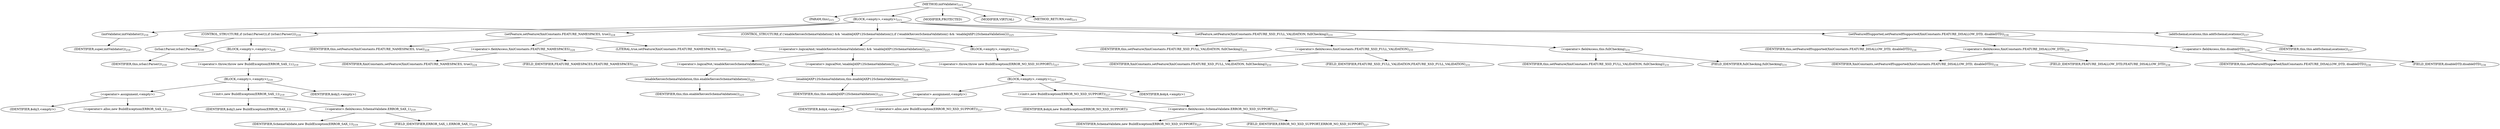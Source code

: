 digraph "initValidator" {  
"347" [label = <(METHOD,initValidator)<SUB>215</SUB>> ]
"29" [label = <(PARAM,this)<SUB>215</SUB>> ]
"348" [label = <(BLOCK,&lt;empty&gt;,&lt;empty&gt;)<SUB>215</SUB>> ]
"349" [label = <(initValidator,initValidator())<SUB>216</SUB>> ]
"350" [label = <(IDENTIFIER,super,initValidator())<SUB>216</SUB>> ]
"351" [label = <(CONTROL_STRUCTURE,if (isSax1Parser()),if (isSax1Parser()))<SUB>218</SUB>> ]
"352" [label = <(isSax1Parser,isSax1Parser())<SUB>218</SUB>> ]
"28" [label = <(IDENTIFIER,this,isSax1Parser())<SUB>218</SUB>> ]
"353" [label = <(BLOCK,&lt;empty&gt;,&lt;empty&gt;)<SUB>218</SUB>> ]
"354" [label = <(&lt;operator&gt;.throw,throw new BuildException(ERROR_SAX_1);)<SUB>219</SUB>> ]
"355" [label = <(BLOCK,&lt;empty&gt;,&lt;empty&gt;)<SUB>219</SUB>> ]
"356" [label = <(&lt;operator&gt;.assignment,&lt;empty&gt;)> ]
"357" [label = <(IDENTIFIER,$obj3,&lt;empty&gt;)> ]
"358" [label = <(&lt;operator&gt;.alloc,new BuildException(ERROR_SAX_1))<SUB>219</SUB>> ]
"359" [label = <(&lt;init&gt;,new BuildException(ERROR_SAX_1))<SUB>219</SUB>> ]
"360" [label = <(IDENTIFIER,$obj3,new BuildException(ERROR_SAX_1))> ]
"361" [label = <(&lt;operator&gt;.fieldAccess,SchemaValidate.ERROR_SAX_1)<SUB>219</SUB>> ]
"362" [label = <(IDENTIFIER,SchemaValidate,new BuildException(ERROR_SAX_1))<SUB>219</SUB>> ]
"363" [label = <(FIELD_IDENTIFIER,ERROR_SAX_1,ERROR_SAX_1)<SUB>219</SUB>> ]
"364" [label = <(IDENTIFIER,$obj3,&lt;empty&gt;)> ]
"365" [label = <(setFeature,setFeature(XmlConstants.FEATURE_NAMESPACES, true))<SUB>224</SUB>> ]
"30" [label = <(IDENTIFIER,this,setFeature(XmlConstants.FEATURE_NAMESPACES, true))<SUB>224</SUB>> ]
"366" [label = <(&lt;operator&gt;.fieldAccess,XmlConstants.FEATURE_NAMESPACES)<SUB>224</SUB>> ]
"367" [label = <(IDENTIFIER,XmlConstants,setFeature(XmlConstants.FEATURE_NAMESPACES, true))<SUB>224</SUB>> ]
"368" [label = <(FIELD_IDENTIFIER,FEATURE_NAMESPACES,FEATURE_NAMESPACES)<SUB>224</SUB>> ]
"369" [label = <(LITERAL,true,setFeature(XmlConstants.FEATURE_NAMESPACES, true))<SUB>224</SUB>> ]
"370" [label = <(CONTROL_STRUCTURE,if (!enableXercesSchemaValidation() &amp;&amp; !enableJAXP12SchemaValidation()),if (!enableXercesSchemaValidation() &amp;&amp; !enableJAXP12SchemaValidation()))<SUB>225</SUB>> ]
"371" [label = <(&lt;operator&gt;.logicalAnd,!enableXercesSchemaValidation() &amp;&amp; !enableJAXP12SchemaValidation())<SUB>225</SUB>> ]
"372" [label = <(&lt;operator&gt;.logicalNot,!enableXercesSchemaValidation())<SUB>225</SUB>> ]
"373" [label = <(enableXercesSchemaValidation,this.enableXercesSchemaValidation())<SUB>225</SUB>> ]
"31" [label = <(IDENTIFIER,this,this.enableXercesSchemaValidation())<SUB>225</SUB>> ]
"374" [label = <(&lt;operator&gt;.logicalNot,!enableJAXP12SchemaValidation())<SUB>225</SUB>> ]
"375" [label = <(enableJAXP12SchemaValidation,this.enableJAXP12SchemaValidation())<SUB>225</SUB>> ]
"32" [label = <(IDENTIFIER,this,this.enableJAXP12SchemaValidation())<SUB>225</SUB>> ]
"376" [label = <(BLOCK,&lt;empty&gt;,&lt;empty&gt;)<SUB>225</SUB>> ]
"377" [label = <(&lt;operator&gt;.throw,throw new BuildException(ERROR_NO_XSD_SUPPORT);)<SUB>227</SUB>> ]
"378" [label = <(BLOCK,&lt;empty&gt;,&lt;empty&gt;)<SUB>227</SUB>> ]
"379" [label = <(&lt;operator&gt;.assignment,&lt;empty&gt;)> ]
"380" [label = <(IDENTIFIER,$obj4,&lt;empty&gt;)> ]
"381" [label = <(&lt;operator&gt;.alloc,new BuildException(ERROR_NO_XSD_SUPPORT))<SUB>227</SUB>> ]
"382" [label = <(&lt;init&gt;,new BuildException(ERROR_NO_XSD_SUPPORT))<SUB>227</SUB>> ]
"383" [label = <(IDENTIFIER,$obj4,new BuildException(ERROR_NO_XSD_SUPPORT))> ]
"384" [label = <(&lt;operator&gt;.fieldAccess,SchemaValidate.ERROR_NO_XSD_SUPPORT)<SUB>227</SUB>> ]
"385" [label = <(IDENTIFIER,SchemaValidate,new BuildException(ERROR_NO_XSD_SUPPORT))<SUB>227</SUB>> ]
"386" [label = <(FIELD_IDENTIFIER,ERROR_NO_XSD_SUPPORT,ERROR_NO_XSD_SUPPORT)<SUB>227</SUB>> ]
"387" [label = <(IDENTIFIER,$obj4,&lt;empty&gt;)> ]
"388" [label = <(setFeature,setFeature(XmlConstants.FEATURE_XSD_FULL_VALIDATION, fullChecking))<SUB>231</SUB>> ]
"33" [label = <(IDENTIFIER,this,setFeature(XmlConstants.FEATURE_XSD_FULL_VALIDATION, fullChecking))<SUB>231</SUB>> ]
"389" [label = <(&lt;operator&gt;.fieldAccess,XmlConstants.FEATURE_XSD_FULL_VALIDATION)<SUB>231</SUB>> ]
"390" [label = <(IDENTIFIER,XmlConstants,setFeature(XmlConstants.FEATURE_XSD_FULL_VALIDATION, fullChecking))<SUB>231</SUB>> ]
"391" [label = <(FIELD_IDENTIFIER,FEATURE_XSD_FULL_VALIDATION,FEATURE_XSD_FULL_VALIDATION)<SUB>231</SUB>> ]
"392" [label = <(&lt;operator&gt;.fieldAccess,this.fullChecking)<SUB>231</SUB>> ]
"393" [label = <(IDENTIFIER,this,setFeature(XmlConstants.FEATURE_XSD_FULL_VALIDATION, fullChecking))<SUB>231</SUB>> ]
"394" [label = <(FIELD_IDENTIFIER,fullChecking,fullChecking)<SUB>231</SUB>> ]
"395" [label = <(setFeatureIfSupported,setFeatureIfSupported(XmlConstants.FEATURE_DISALLOW_DTD, disableDTD))<SUB>234</SUB>> ]
"34" [label = <(IDENTIFIER,this,setFeatureIfSupported(XmlConstants.FEATURE_DISALLOW_DTD, disableDTD))<SUB>234</SUB>> ]
"396" [label = <(&lt;operator&gt;.fieldAccess,XmlConstants.FEATURE_DISALLOW_DTD)<SUB>234</SUB>> ]
"397" [label = <(IDENTIFIER,XmlConstants,setFeatureIfSupported(XmlConstants.FEATURE_DISALLOW_DTD, disableDTD))<SUB>234</SUB>> ]
"398" [label = <(FIELD_IDENTIFIER,FEATURE_DISALLOW_DTD,FEATURE_DISALLOW_DTD)<SUB>234</SUB>> ]
"399" [label = <(&lt;operator&gt;.fieldAccess,this.disableDTD)<SUB>234</SUB>> ]
"400" [label = <(IDENTIFIER,this,setFeatureIfSupported(XmlConstants.FEATURE_DISALLOW_DTD, disableDTD))<SUB>234</SUB>> ]
"401" [label = <(FIELD_IDENTIFIER,disableDTD,disableDTD)<SUB>234</SUB>> ]
"402" [label = <(addSchemaLocations,this.addSchemaLocations())<SUB>237</SUB>> ]
"35" [label = <(IDENTIFIER,this,this.addSchemaLocations())<SUB>237</SUB>> ]
"403" [label = <(MODIFIER,PROTECTED)> ]
"404" [label = <(MODIFIER,VIRTUAL)> ]
"405" [label = <(METHOD_RETURN,void)<SUB>215</SUB>> ]
  "347" -> "29" 
  "347" -> "348" 
  "347" -> "403" 
  "347" -> "404" 
  "347" -> "405" 
  "348" -> "349" 
  "348" -> "351" 
  "348" -> "365" 
  "348" -> "370" 
  "348" -> "388" 
  "348" -> "395" 
  "348" -> "402" 
  "349" -> "350" 
  "351" -> "352" 
  "351" -> "353" 
  "352" -> "28" 
  "353" -> "354" 
  "354" -> "355" 
  "355" -> "356" 
  "355" -> "359" 
  "355" -> "364" 
  "356" -> "357" 
  "356" -> "358" 
  "359" -> "360" 
  "359" -> "361" 
  "361" -> "362" 
  "361" -> "363" 
  "365" -> "30" 
  "365" -> "366" 
  "365" -> "369" 
  "366" -> "367" 
  "366" -> "368" 
  "370" -> "371" 
  "370" -> "376" 
  "371" -> "372" 
  "371" -> "374" 
  "372" -> "373" 
  "373" -> "31" 
  "374" -> "375" 
  "375" -> "32" 
  "376" -> "377" 
  "377" -> "378" 
  "378" -> "379" 
  "378" -> "382" 
  "378" -> "387" 
  "379" -> "380" 
  "379" -> "381" 
  "382" -> "383" 
  "382" -> "384" 
  "384" -> "385" 
  "384" -> "386" 
  "388" -> "33" 
  "388" -> "389" 
  "388" -> "392" 
  "389" -> "390" 
  "389" -> "391" 
  "392" -> "393" 
  "392" -> "394" 
  "395" -> "34" 
  "395" -> "396" 
  "395" -> "399" 
  "396" -> "397" 
  "396" -> "398" 
  "399" -> "400" 
  "399" -> "401" 
  "402" -> "35" 
}
